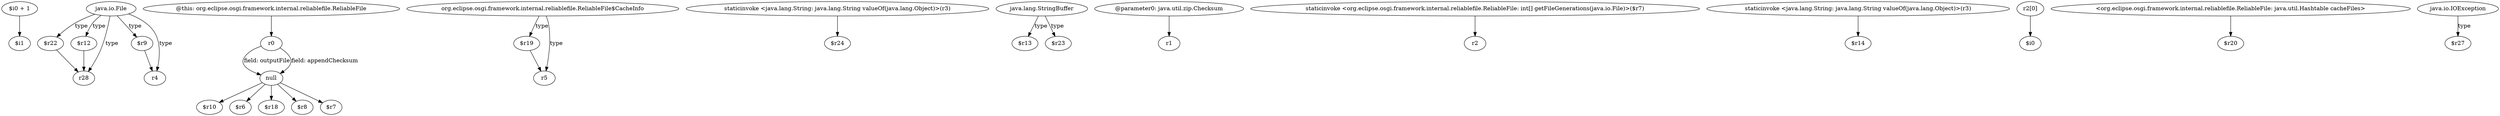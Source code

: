 digraph g {
0[label="$i0 + 1"]
1[label="$i1"]
0->1[label=""]
2[label="java.io.File"]
3[label="$r22"]
2->3[label="type"]
4[label="r0"]
5[label="null"]
4->5[label="field: outputFile"]
4->5[label="field: appendChecksum"]
6[label="$r19"]
7[label="r5"]
6->7[label=""]
8[label="staticinvoke <java.lang.String: java.lang.String valueOf(java.lang.Object)>(r3)"]
9[label="$r24"]
8->9[label=""]
10[label="java.lang.StringBuffer"]
11[label="$r13"]
10->11[label="type"]
12[label="@parameter0: java.util.zip.Checksum"]
13[label="r1"]
12->13[label=""]
14[label="$r10"]
5->14[label=""]
15[label="r28"]
3->15[label=""]
16[label="org.eclipse.osgi.framework.internal.reliablefile.ReliableFile$CacheInfo"]
16->6[label="type"]
17[label="r4"]
2->17[label="type"]
2->15[label="type"]
18[label="$r12"]
2->18[label="type"]
19[label="staticinvoke <org.eclipse.osgi.framework.internal.reliablefile.ReliableFile: int[] getFileGenerations(java.io.File)>($r7)"]
20[label="r2"]
19->20[label=""]
21[label="$r6"]
5->21[label=""]
18->15[label=""]
16->7[label="type"]
22[label="$r9"]
2->22[label="type"]
23[label="staticinvoke <java.lang.String: java.lang.String valueOf(java.lang.Object)>(r3)"]
24[label="$r14"]
23->24[label=""]
25[label="$r23"]
10->25[label="type"]
26[label="r2[0]"]
27[label="$i0"]
26->27[label=""]
28[label="<org.eclipse.osgi.framework.internal.reliablefile.ReliableFile: java.util.Hashtable cacheFiles>"]
29[label="$r20"]
28->29[label=""]
30[label="$r18"]
5->30[label=""]
22->17[label=""]
31[label="@this: org.eclipse.osgi.framework.internal.reliablefile.ReliableFile"]
31->4[label=""]
32[label="$r8"]
5->32[label=""]
33[label="java.io.IOException"]
34[label="$r27"]
33->34[label="type"]
35[label="$r7"]
5->35[label=""]
}